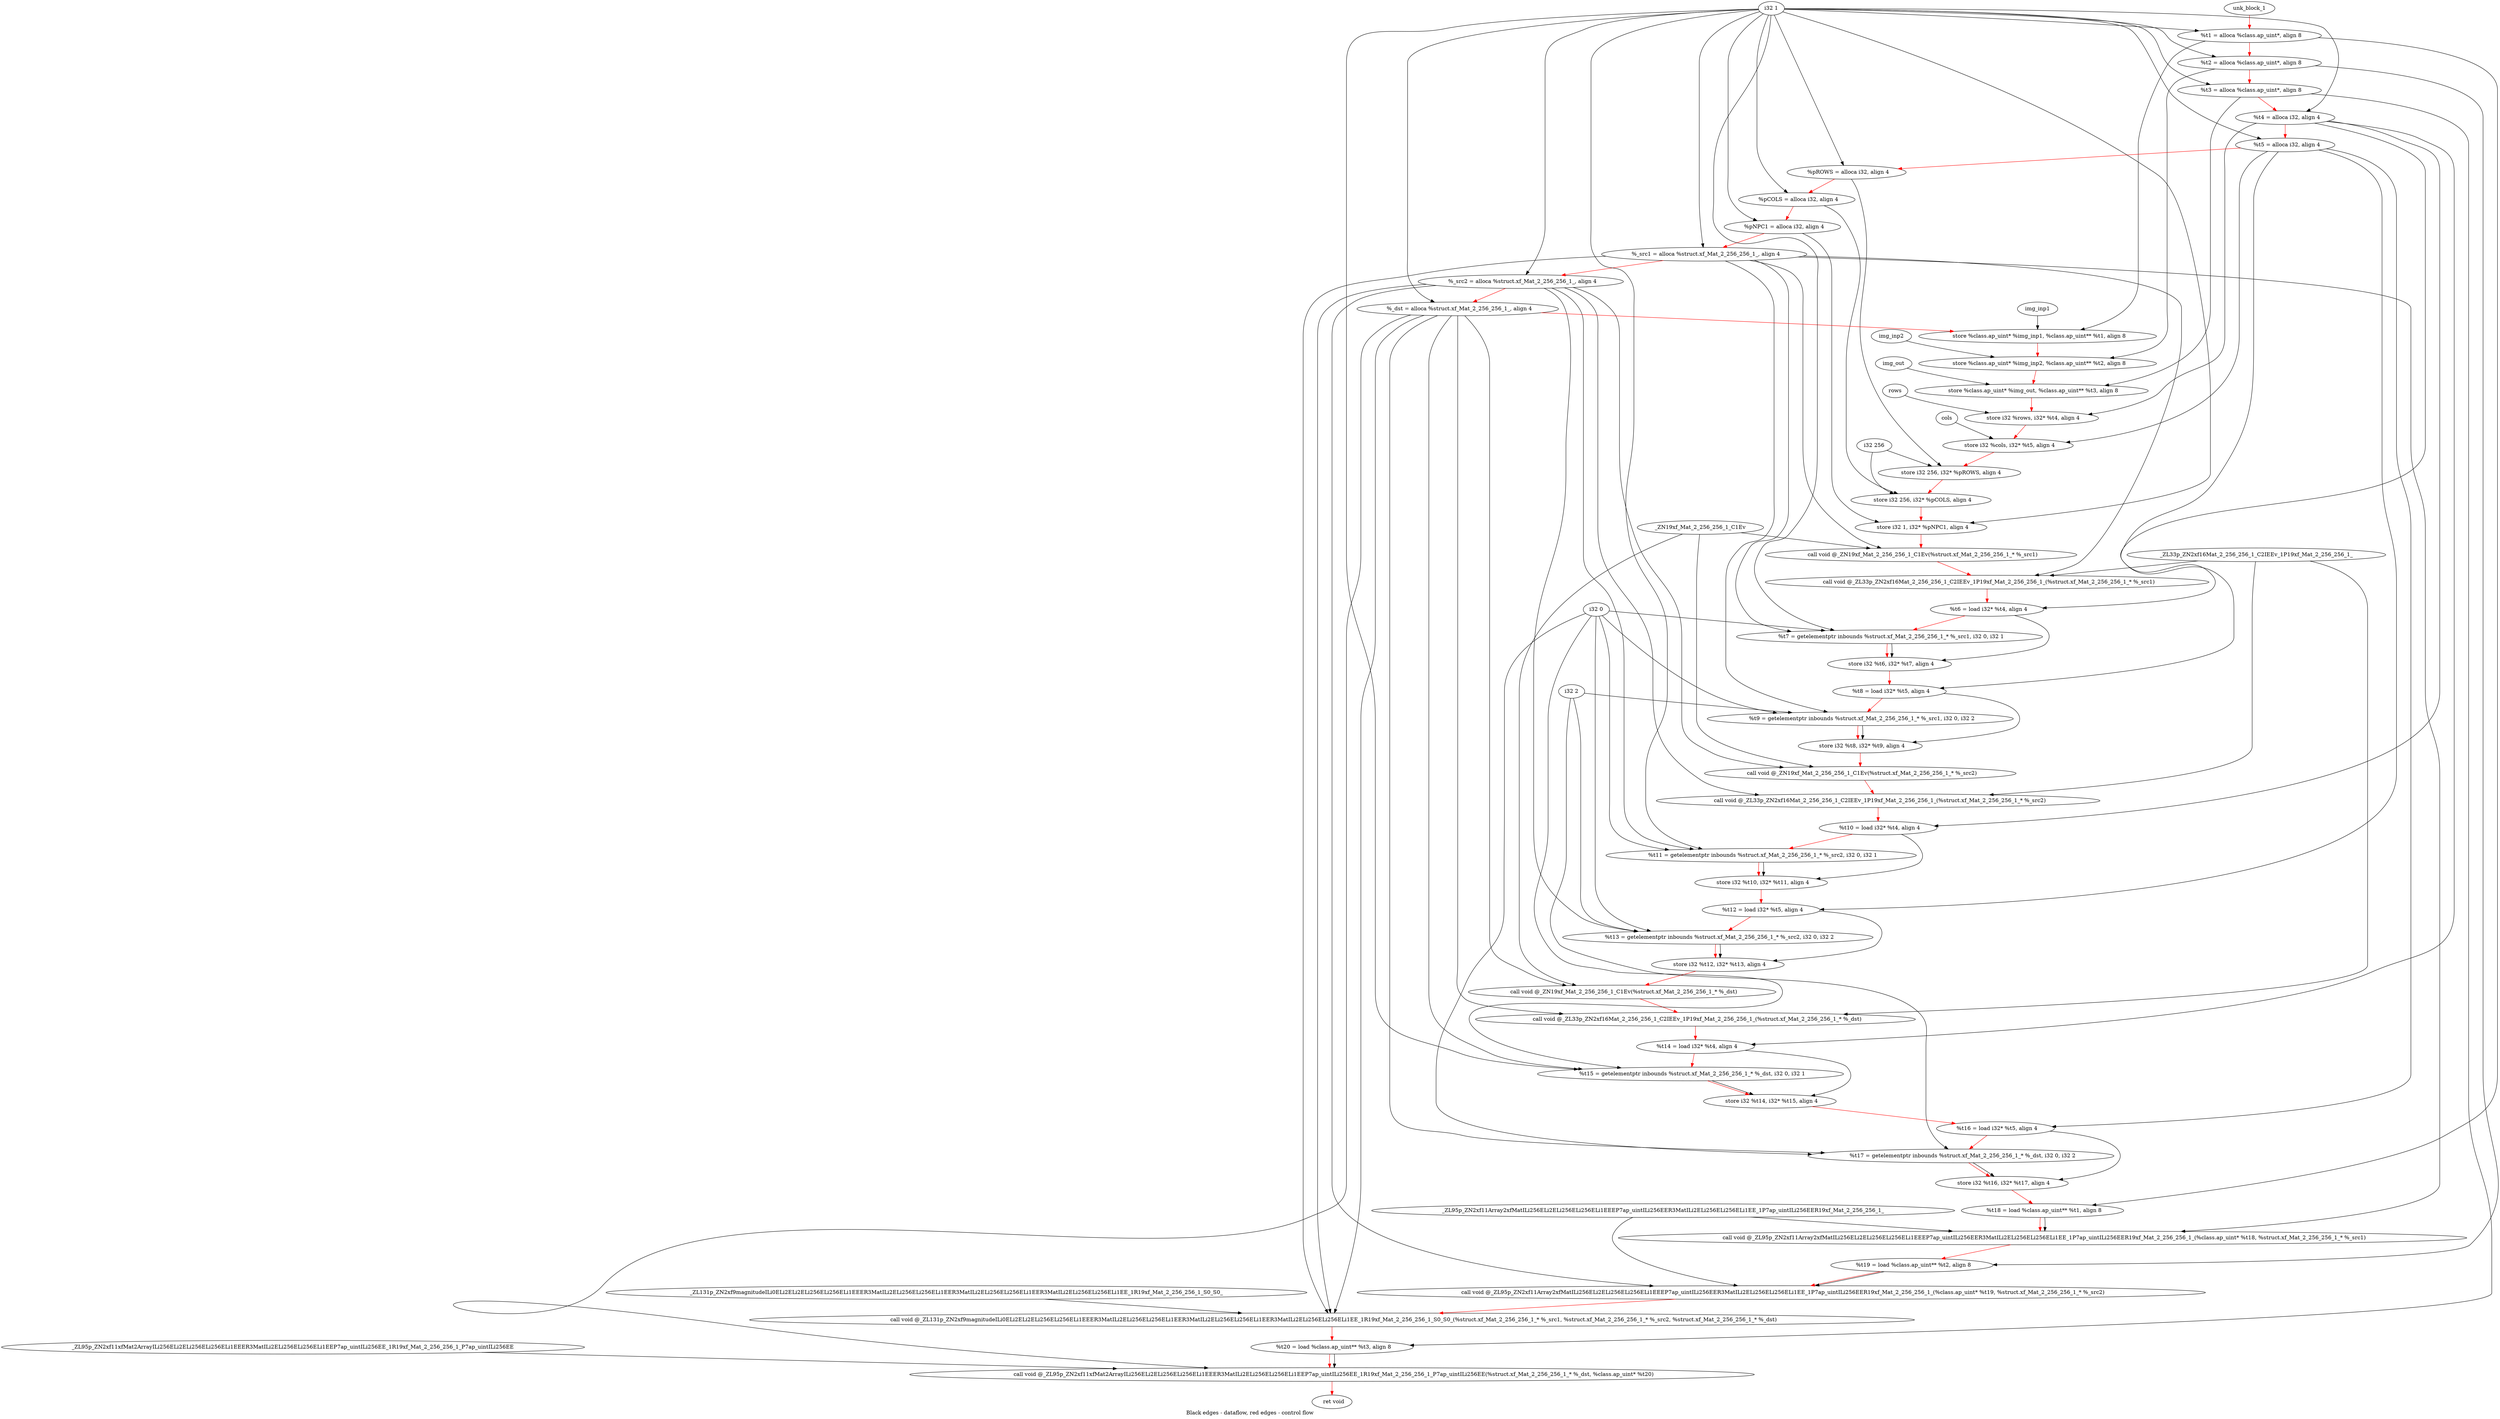 digraph G {
compound=true
label="Black edges - dataflow, red edges - control flow"
"t1" [label="  %t1 = alloca %class.ap_uint*, align 8"]
"t2" [label="  %t2 = alloca %class.ap_uint*, align 8"]
"t3" [label="  %t3 = alloca %class.ap_uint*, align 8"]
"t4" [label="  %t4 = alloca i32, align 4"]
"t5" [label="  %t5 = alloca i32, align 4"]
"pROWS" [label="  %pROWS = alloca i32, align 4"]
"pCOLS" [label="  %pCOLS = alloca i32, align 4"]
"pNPC1" [label="  %pNPC1 = alloca i32, align 4"]
"_src1" [label="  %_src1 = alloca %struct.xf_Mat_2_256_256_1_, align 4"]
"_src2" [label="  %_src2 = alloca %struct.xf_Mat_2_256_256_1_, align 4"]
"_dst" [label="  %_dst = alloca %struct.xf_Mat_2_256_256_1_, align 4"]
"_1" [label="  store %class.ap_uint* %img_inp1, %class.ap_uint** %t1, align 8"]
"_2" [label="  store %class.ap_uint* %img_inp2, %class.ap_uint** %t2, align 8"]
"_3" [label="  store %class.ap_uint* %img_out, %class.ap_uint** %t3, align 8"]
"_4" [label="  store i32 %rows, i32* %t4, align 4"]
"_5" [label="  store i32 %cols, i32* %t5, align 4"]
"_6" [label="  store i32 256, i32* %pROWS, align 4"]
"_7" [label="  store i32 256, i32* %pCOLS, align 4"]
"_8" [label="  store i32 1, i32* %pNPC1, align 4"]
"_9" [label="  call void @_ZN19xf_Mat_2_256_256_1_C1Ev(%struct.xf_Mat_2_256_256_1_* %_src1)"]
"_10" [label="  call void @_ZL33p_ZN2xf16Mat_2_256_256_1_C2IEEv_1P19xf_Mat_2_256_256_1_(%struct.xf_Mat_2_256_256_1_* %_src1)"]
"t6" [label="  %t6 = load i32* %t4, align 4"]
"t7" [label="  %t7 = getelementptr inbounds %struct.xf_Mat_2_256_256_1_* %_src1, i32 0, i32 1"]
"_11" [label="  store i32 %t6, i32* %t7, align 4"]
"t8" [label="  %t8 = load i32* %t5, align 4"]
"t9" [label="  %t9 = getelementptr inbounds %struct.xf_Mat_2_256_256_1_* %_src1, i32 0, i32 2"]
"_12" [label="  store i32 %t8, i32* %t9, align 4"]
"_13" [label="  call void @_ZN19xf_Mat_2_256_256_1_C1Ev(%struct.xf_Mat_2_256_256_1_* %_src2)"]
"_14" [label="  call void @_ZL33p_ZN2xf16Mat_2_256_256_1_C2IEEv_1P19xf_Mat_2_256_256_1_(%struct.xf_Mat_2_256_256_1_* %_src2)"]
"t10" [label="  %t10 = load i32* %t4, align 4"]
"t11" [label="  %t11 = getelementptr inbounds %struct.xf_Mat_2_256_256_1_* %_src2, i32 0, i32 1"]
"_15" [label="  store i32 %t10, i32* %t11, align 4"]
"t12" [label="  %t12 = load i32* %t5, align 4"]
"t13" [label="  %t13 = getelementptr inbounds %struct.xf_Mat_2_256_256_1_* %_src2, i32 0, i32 2"]
"_16" [label="  store i32 %t12, i32* %t13, align 4"]
"_17" [label="  call void @_ZN19xf_Mat_2_256_256_1_C1Ev(%struct.xf_Mat_2_256_256_1_* %_dst)"]
"_18" [label="  call void @_ZL33p_ZN2xf16Mat_2_256_256_1_C2IEEv_1P19xf_Mat_2_256_256_1_(%struct.xf_Mat_2_256_256_1_* %_dst)"]
"t14" [label="  %t14 = load i32* %t4, align 4"]
"t15" [label="  %t15 = getelementptr inbounds %struct.xf_Mat_2_256_256_1_* %_dst, i32 0, i32 1"]
"_19" [label="  store i32 %t14, i32* %t15, align 4"]
"t16" [label="  %t16 = load i32* %t5, align 4"]
"t17" [label="  %t17 = getelementptr inbounds %struct.xf_Mat_2_256_256_1_* %_dst, i32 0, i32 2"]
"_20" [label="  store i32 %t16, i32* %t17, align 4"]
"t18" [label="  %t18 = load %class.ap_uint** %t1, align 8"]
"_21" [label="  call void @_ZL95p_ZN2xf11Array2xfMatILi256ELi2ELi256ELi256ELi1EEEP7ap_uintILi256EER3MatILi2ELi256ELi256ELi1EE_1P7ap_uintILi256EER19xf_Mat_2_256_256_1_(%class.ap_uint* %t18, %struct.xf_Mat_2_256_256_1_* %_src1)"]
"t19" [label="  %t19 = load %class.ap_uint** %t2, align 8"]
"_22" [label="  call void @_ZL95p_ZN2xf11Array2xfMatILi256ELi2ELi256ELi256ELi1EEEP7ap_uintILi256EER3MatILi2ELi256ELi256ELi1EE_1P7ap_uintILi256EER19xf_Mat_2_256_256_1_(%class.ap_uint* %t19, %struct.xf_Mat_2_256_256_1_* %_src2)"]
"_23" [label="  call void @_ZL131p_ZN2xf9magnitudeILi0ELi2ELi2ELi256ELi256ELi1EEER3MatILi2ELi256ELi256ELi1EER3MatILi2ELi256ELi256ELi1EER3MatILi2ELi256ELi256ELi1EE_1R19xf_Mat_2_256_256_1_S0_S0_(%struct.xf_Mat_2_256_256_1_* %_src1, %struct.xf_Mat_2_256_256_1_* %_src2, %struct.xf_Mat_2_256_256_1_* %_dst)"]
"t20" [label="  %t20 = load %class.ap_uint** %t3, align 8"]
"_24" [label="  call void @_ZL95p_ZN2xf11xfMat2ArrayILi256ELi2ELi256ELi256ELi1EEER3MatILi2ELi256ELi256ELi1EEP7ap_uintILi256EE_1R19xf_Mat_2_256_256_1_P7ap_uintILi256EE(%struct.xf_Mat_2_256_256_1_* %_dst, %class.ap_uint* %t20)"]
"_25" [label="  ret void"]
"unk_block_1" -> "t1"[color=red]
"i32 1" -> "t1"
"t1" -> "t2"[color=red weight=2]
"i32 1" -> "t2"
"t2" -> "t3"[color=red weight=2]
"i32 1" -> "t3"
"t3" -> "t4"[color=red weight=2]
"i32 1" -> "t4"
"t4" -> "t5"[color=red weight=2]
"i32 1" -> "t5"
"t5" -> "pROWS"[color=red weight=2]
"i32 1" -> "pROWS"
"pROWS" -> "pCOLS"[color=red weight=2]
"i32 1" -> "pCOLS"
"pCOLS" -> "pNPC1"[color=red weight=2]
"i32 1" -> "pNPC1"
"pNPC1" -> "_src1"[color=red weight=2]
"i32 1" -> "_src1"
"_src1" -> "_src2"[color=red weight=2]
"i32 1" -> "_src2"
"_src2" -> "_dst"[color=red weight=2]
"i32 1" -> "_dst"
"_dst" -> "_1"[color=red weight=2]
"img_inp1" -> "_1"
"t1" -> "_1"
"_1" -> "_2"[color=red weight=2]
"img_inp2" -> "_2"
"t2" -> "_2"
"_2" -> "_3"[color=red weight=2]
"img_out" -> "_3"
"t3" -> "_3"
"_3" -> "_4"[color=red weight=2]
"rows" -> "_4"
"t4" -> "_4"
"_4" -> "_5"[color=red weight=2]
"cols" -> "_5"
"t5" -> "_5"
"_5" -> "_6"[color=red weight=2]
"i32 256" -> "_6"
"pROWS" -> "_6"
"_6" -> "_7"[color=red weight=2]
"i32 256" -> "_7"
"pCOLS" -> "_7"
"_7" -> "_8"[color=red weight=2]
"i32 1" -> "_8"
"pNPC1" -> "_8"
"_8" -> "_9"[color=red weight=2]
"_src1" -> "_9"
"_ZN19xf_Mat_2_256_256_1_C1Ev" -> "_9"
"_9" -> "_10"[color=red weight=2]
"_src1" -> "_10"
"_ZL33p_ZN2xf16Mat_2_256_256_1_C2IEEv_1P19xf_Mat_2_256_256_1_" -> "_10"
"_10" -> "t6"[color=red weight=2]
"t4" -> "t6"
"t6" -> "t7"[color=red weight=2]
"_src1" -> "t7"
"i32 0" -> "t7"
"i32 1" -> "t7"
"t7" -> "_11"[color=red weight=2]
"t6" -> "_11"
"t7" -> "_11"
"_11" -> "t8"[color=red weight=2]
"t5" -> "t8"
"t8" -> "t9"[color=red weight=2]
"_src1" -> "t9"
"i32 0" -> "t9"
"i32 2" -> "t9"
"t9" -> "_12"[color=red weight=2]
"t8" -> "_12"
"t9" -> "_12"
"_12" -> "_13"[color=red weight=2]
"_src2" -> "_13"
"_ZN19xf_Mat_2_256_256_1_C1Ev" -> "_13"
"_13" -> "_14"[color=red weight=2]
"_src2" -> "_14"
"_ZL33p_ZN2xf16Mat_2_256_256_1_C2IEEv_1P19xf_Mat_2_256_256_1_" -> "_14"
"_14" -> "t10"[color=red weight=2]
"t4" -> "t10"
"t10" -> "t11"[color=red weight=2]
"_src2" -> "t11"
"i32 0" -> "t11"
"i32 1" -> "t11"
"t11" -> "_15"[color=red weight=2]
"t10" -> "_15"
"t11" -> "_15"
"_15" -> "t12"[color=red weight=2]
"t5" -> "t12"
"t12" -> "t13"[color=red weight=2]
"_src2" -> "t13"
"i32 0" -> "t13"
"i32 2" -> "t13"
"t13" -> "_16"[color=red weight=2]
"t12" -> "_16"
"t13" -> "_16"
"_16" -> "_17"[color=red weight=2]
"_dst" -> "_17"
"_ZN19xf_Mat_2_256_256_1_C1Ev" -> "_17"
"_17" -> "_18"[color=red weight=2]
"_dst" -> "_18"
"_ZL33p_ZN2xf16Mat_2_256_256_1_C2IEEv_1P19xf_Mat_2_256_256_1_" -> "_18"
"_18" -> "t14"[color=red weight=2]
"t4" -> "t14"
"t14" -> "t15"[color=red weight=2]
"_dst" -> "t15"
"i32 0" -> "t15"
"i32 1" -> "t15"
"t15" -> "_19"[color=red weight=2]
"t14" -> "_19"
"t15" -> "_19"
"_19" -> "t16"[color=red weight=2]
"t5" -> "t16"
"t16" -> "t17"[color=red weight=2]
"_dst" -> "t17"
"i32 0" -> "t17"
"i32 2" -> "t17"
"t17" -> "_20"[color=red weight=2]
"t16" -> "_20"
"t17" -> "_20"
"_20" -> "t18"[color=red weight=2]
"t1" -> "t18"
"t18" -> "_21"[color=red weight=2]
"t18" -> "_21"
"_src1" -> "_21"
"_ZL95p_ZN2xf11Array2xfMatILi256ELi2ELi256ELi256ELi1EEEP7ap_uintILi256EER3MatILi2ELi256ELi256ELi1EE_1P7ap_uintILi256EER19xf_Mat_2_256_256_1_" -> "_21"
"_21" -> "t19"[color=red weight=2]
"t2" -> "t19"
"t19" -> "_22"[color=red weight=2]
"t19" -> "_22"
"_src2" -> "_22"
"_ZL95p_ZN2xf11Array2xfMatILi256ELi2ELi256ELi256ELi1EEEP7ap_uintILi256EER3MatILi2ELi256ELi256ELi1EE_1P7ap_uintILi256EER19xf_Mat_2_256_256_1_" -> "_22"
"_22" -> "_23"[color=red weight=2]
"_src1" -> "_23"
"_src2" -> "_23"
"_dst" -> "_23"
"_ZL131p_ZN2xf9magnitudeILi0ELi2ELi2ELi256ELi256ELi1EEER3MatILi2ELi256ELi256ELi1EER3MatILi2ELi256ELi256ELi1EER3MatILi2ELi256ELi256ELi1EE_1R19xf_Mat_2_256_256_1_S0_S0_" -> "_23"
"_23" -> "t20"[color=red weight=2]
"t3" -> "t20"
"t20" -> "_24"[color=red weight=2]
"_dst" -> "_24"
"t20" -> "_24"
"_ZL95p_ZN2xf11xfMat2ArrayILi256ELi2ELi256ELi256ELi1EEER3MatILi2ELi256ELi256ELi1EEP7ap_uintILi256EE_1R19xf_Mat_2_256_256_1_P7ap_uintILi256EE" -> "_24"
"_24" -> "_25"[color=red weight=2]

}

